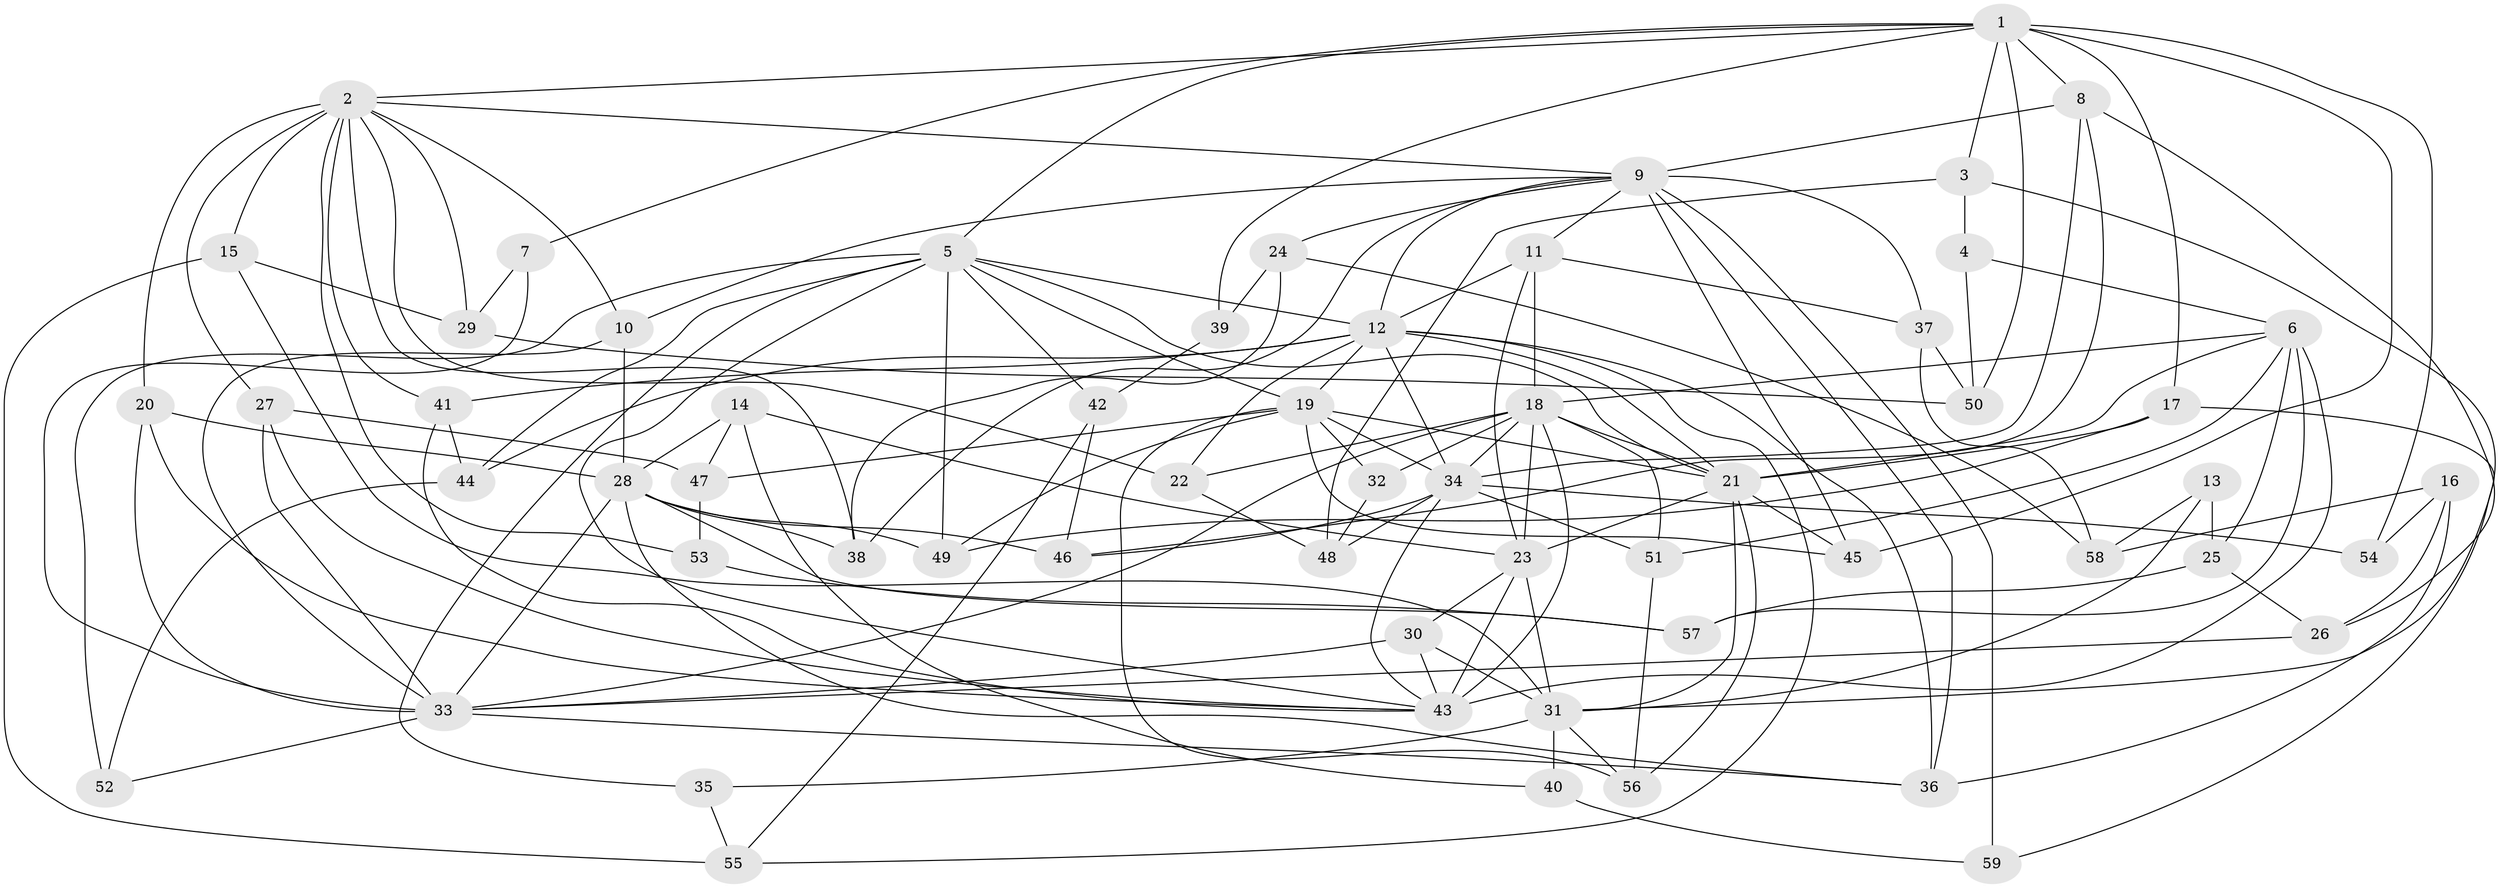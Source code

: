 // original degree distribution, {4: 1.0}
// Generated by graph-tools (version 1.1) at 2025/37/03/09/25 02:37:51]
// undirected, 59 vertices, 155 edges
graph export_dot {
graph [start="1"]
  node [color=gray90,style=filled];
  1;
  2;
  3;
  4;
  5;
  6;
  7;
  8;
  9;
  10;
  11;
  12;
  13;
  14;
  15;
  16;
  17;
  18;
  19;
  20;
  21;
  22;
  23;
  24;
  25;
  26;
  27;
  28;
  29;
  30;
  31;
  32;
  33;
  34;
  35;
  36;
  37;
  38;
  39;
  40;
  41;
  42;
  43;
  44;
  45;
  46;
  47;
  48;
  49;
  50;
  51;
  52;
  53;
  54;
  55;
  56;
  57;
  58;
  59;
  1 -- 2 [weight=1.0];
  1 -- 3 [weight=1.0];
  1 -- 5 [weight=1.0];
  1 -- 7 [weight=1.0];
  1 -- 8 [weight=1.0];
  1 -- 17 [weight=1.0];
  1 -- 39 [weight=2.0];
  1 -- 45 [weight=1.0];
  1 -- 50 [weight=1.0];
  1 -- 54 [weight=2.0];
  2 -- 9 [weight=1.0];
  2 -- 10 [weight=1.0];
  2 -- 15 [weight=1.0];
  2 -- 20 [weight=1.0];
  2 -- 22 [weight=1.0];
  2 -- 27 [weight=1.0];
  2 -- 29 [weight=1.0];
  2 -- 38 [weight=1.0];
  2 -- 41 [weight=1.0];
  2 -- 53 [weight=2.0];
  3 -- 4 [weight=1.0];
  3 -- 31 [weight=1.0];
  3 -- 48 [weight=1.0];
  4 -- 6 [weight=2.0];
  4 -- 50 [weight=1.0];
  5 -- 12 [weight=1.0];
  5 -- 19 [weight=1.0];
  5 -- 21 [weight=2.0];
  5 -- 35 [weight=1.0];
  5 -- 42 [weight=1.0];
  5 -- 43 [weight=1.0];
  5 -- 44 [weight=1.0];
  5 -- 49 [weight=1.0];
  5 -- 52 [weight=2.0];
  6 -- 18 [weight=1.0];
  6 -- 21 [weight=1.0];
  6 -- 25 [weight=1.0];
  6 -- 43 [weight=3.0];
  6 -- 51 [weight=1.0];
  6 -- 57 [weight=1.0];
  7 -- 29 [weight=1.0];
  7 -- 33 [weight=2.0];
  8 -- 9 [weight=1.0];
  8 -- 26 [weight=1.0];
  8 -- 34 [weight=2.0];
  8 -- 46 [weight=1.0];
  9 -- 10 [weight=1.0];
  9 -- 11 [weight=1.0];
  9 -- 12 [weight=1.0];
  9 -- 24 [weight=1.0];
  9 -- 36 [weight=1.0];
  9 -- 37 [weight=1.0];
  9 -- 38 [weight=1.0];
  9 -- 45 [weight=1.0];
  9 -- 59 [weight=2.0];
  10 -- 28 [weight=1.0];
  10 -- 33 [weight=1.0];
  11 -- 12 [weight=1.0];
  11 -- 18 [weight=2.0];
  11 -- 23 [weight=1.0];
  11 -- 37 [weight=1.0];
  12 -- 19 [weight=1.0];
  12 -- 21 [weight=1.0];
  12 -- 22 [weight=1.0];
  12 -- 34 [weight=1.0];
  12 -- 36 [weight=2.0];
  12 -- 41 [weight=1.0];
  12 -- 44 [weight=1.0];
  12 -- 55 [weight=1.0];
  13 -- 25 [weight=1.0];
  13 -- 31 [weight=2.0];
  13 -- 58 [weight=1.0];
  14 -- 23 [weight=1.0];
  14 -- 28 [weight=1.0];
  14 -- 40 [weight=1.0];
  14 -- 47 [weight=1.0];
  15 -- 29 [weight=1.0];
  15 -- 31 [weight=1.0];
  15 -- 55 [weight=1.0];
  16 -- 26 [weight=1.0];
  16 -- 36 [weight=1.0];
  16 -- 54 [weight=1.0];
  16 -- 58 [weight=1.0];
  17 -- 21 [weight=1.0];
  17 -- 49 [weight=1.0];
  17 -- 59 [weight=1.0];
  18 -- 21 [weight=1.0];
  18 -- 22 [weight=1.0];
  18 -- 23 [weight=1.0];
  18 -- 32 [weight=1.0];
  18 -- 33 [weight=1.0];
  18 -- 34 [weight=1.0];
  18 -- 43 [weight=2.0];
  18 -- 51 [weight=1.0];
  19 -- 21 [weight=1.0];
  19 -- 32 [weight=2.0];
  19 -- 34 [weight=1.0];
  19 -- 45 [weight=1.0];
  19 -- 47 [weight=1.0];
  19 -- 49 [weight=1.0];
  19 -- 56 [weight=1.0];
  20 -- 28 [weight=1.0];
  20 -- 33 [weight=1.0];
  20 -- 43 [weight=1.0];
  21 -- 23 [weight=2.0];
  21 -- 31 [weight=1.0];
  21 -- 45 [weight=1.0];
  21 -- 56 [weight=1.0];
  22 -- 48 [weight=1.0];
  23 -- 30 [weight=1.0];
  23 -- 31 [weight=1.0];
  23 -- 43 [weight=1.0];
  24 -- 38 [weight=1.0];
  24 -- 39 [weight=1.0];
  24 -- 58 [weight=1.0];
  25 -- 26 [weight=1.0];
  25 -- 57 [weight=1.0];
  26 -- 33 [weight=1.0];
  27 -- 33 [weight=1.0];
  27 -- 43 [weight=1.0];
  27 -- 47 [weight=1.0];
  28 -- 33 [weight=2.0];
  28 -- 36 [weight=1.0];
  28 -- 38 [weight=1.0];
  28 -- 46 [weight=1.0];
  28 -- 49 [weight=1.0];
  28 -- 57 [weight=1.0];
  29 -- 50 [weight=1.0];
  30 -- 31 [weight=1.0];
  30 -- 33 [weight=1.0];
  30 -- 43 [weight=1.0];
  31 -- 35 [weight=2.0];
  31 -- 40 [weight=2.0];
  31 -- 56 [weight=1.0];
  32 -- 48 [weight=1.0];
  33 -- 36 [weight=1.0];
  33 -- 52 [weight=1.0];
  34 -- 43 [weight=1.0];
  34 -- 46 [weight=1.0];
  34 -- 48 [weight=1.0];
  34 -- 51 [weight=1.0];
  34 -- 54 [weight=1.0];
  35 -- 55 [weight=1.0];
  37 -- 50 [weight=1.0];
  37 -- 58 [weight=1.0];
  39 -- 42 [weight=1.0];
  40 -- 59 [weight=1.0];
  41 -- 43 [weight=1.0];
  41 -- 44 [weight=1.0];
  42 -- 46 [weight=1.0];
  42 -- 55 [weight=1.0];
  44 -- 52 [weight=1.0];
  47 -- 53 [weight=1.0];
  51 -- 56 [weight=1.0];
  53 -- 57 [weight=1.0];
}
